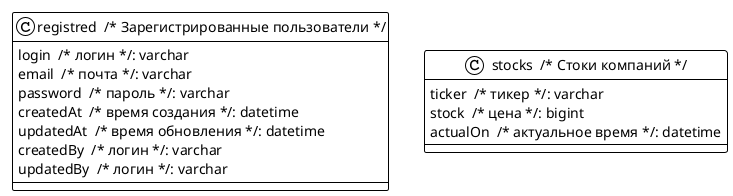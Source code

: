 @startuml

!theme plain
top to bottom direction
skinparam linetype ortho

class node0 as "registred  /* Зарегистрированные пользователи */" {
   login  /* логин */: varchar
   email  /* почта */: varchar
   password  /* пароль */: varchar
   createdAt  /* время создания */: datetime
   updatedAt  /* время обновления */: datetime
   createdBy  /* логин */: varchar
   updatedBy  /* логин */: varchar
}

class node1 as "stocks  /* Стоки компаний */" {
   ticker  /* тикер */: varchar
   stock  /* цена */: bigint
   actualOn  /* актуальное время */: datetime
}

@enduml
